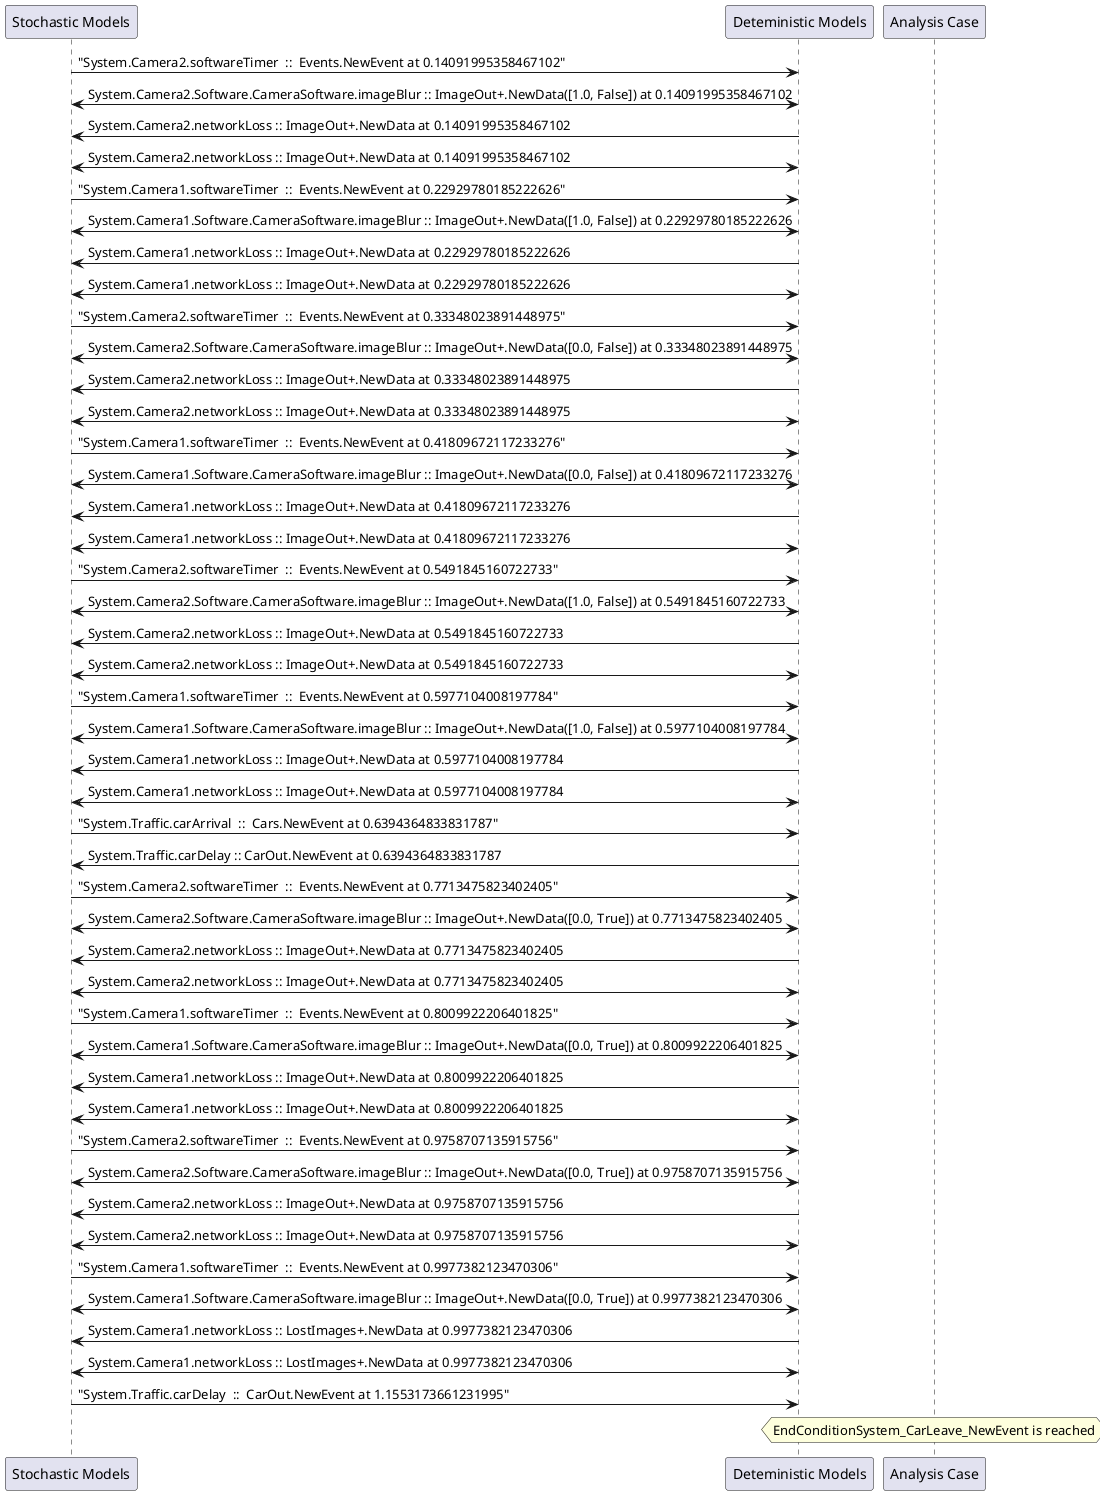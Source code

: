 
	@startuml
	participant "Stochastic Models" as stochmodel
	participant "Deteministic Models" as detmodel
	participant "Analysis Case" as analysis
	{18183_stop} stochmodel -> detmodel : "System.Camera2.softwareTimer  ::  Events.NewEvent at 0.14091995358467102"
detmodel <-> stochmodel : System.Camera2.Software.CameraSoftware.imageBlur :: ImageOut+.NewData([1.0, False]) at 0.14091995358467102
detmodel -> stochmodel : System.Camera2.networkLoss :: ImageOut+.NewData at 0.14091995358467102
detmodel <-> stochmodel : System.Camera2.networkLoss :: ImageOut+.NewData at 0.14091995358467102
{18168_stop} stochmodel -> detmodel : "System.Camera1.softwareTimer  ::  Events.NewEvent at 0.22929780185222626"
detmodel <-> stochmodel : System.Camera1.Software.CameraSoftware.imageBlur :: ImageOut+.NewData([1.0, False]) at 0.22929780185222626
detmodel -> stochmodel : System.Camera1.networkLoss :: ImageOut+.NewData at 0.22929780185222626
detmodel <-> stochmodel : System.Camera1.networkLoss :: ImageOut+.NewData at 0.22929780185222626
{18184_stop} stochmodel -> detmodel : "System.Camera2.softwareTimer  ::  Events.NewEvent at 0.33348023891448975"
detmodel <-> stochmodel : System.Camera2.Software.CameraSoftware.imageBlur :: ImageOut+.NewData([0.0, False]) at 0.33348023891448975
detmodel -> stochmodel : System.Camera2.networkLoss :: ImageOut+.NewData at 0.33348023891448975
detmodel <-> stochmodel : System.Camera2.networkLoss :: ImageOut+.NewData at 0.33348023891448975
{18169_stop} stochmodel -> detmodel : "System.Camera1.softwareTimer  ::  Events.NewEvent at 0.41809672117233276"
detmodel <-> stochmodel : System.Camera1.Software.CameraSoftware.imageBlur :: ImageOut+.NewData([0.0, False]) at 0.41809672117233276
detmodel -> stochmodel : System.Camera1.networkLoss :: ImageOut+.NewData at 0.41809672117233276
detmodel <-> stochmodel : System.Camera1.networkLoss :: ImageOut+.NewData at 0.41809672117233276
{18185_stop} stochmodel -> detmodel : "System.Camera2.softwareTimer  ::  Events.NewEvent at 0.5491845160722733"
detmodel <-> stochmodel : System.Camera2.Software.CameraSoftware.imageBlur :: ImageOut+.NewData([1.0, False]) at 0.5491845160722733
detmodel -> stochmodel : System.Camera2.networkLoss :: ImageOut+.NewData at 0.5491845160722733
detmodel <-> stochmodel : System.Camera2.networkLoss :: ImageOut+.NewData at 0.5491845160722733
{18170_stop} stochmodel -> detmodel : "System.Camera1.softwareTimer  ::  Events.NewEvent at 0.5977104008197784"
detmodel <-> stochmodel : System.Camera1.Software.CameraSoftware.imageBlur :: ImageOut+.NewData([1.0, False]) at 0.5977104008197784
detmodel -> stochmodel : System.Camera1.networkLoss :: ImageOut+.NewData at 0.5977104008197784
detmodel <-> stochmodel : System.Camera1.networkLoss :: ImageOut+.NewData at 0.5977104008197784
{18198_stop} stochmodel -> detmodel : "System.Traffic.carArrival  ::  Cars.NewEvent at 0.6394364833831787"
{18204_start} detmodel -> stochmodel : System.Traffic.carDelay :: CarOut.NewEvent at 0.6394364833831787
{18186_stop} stochmodel -> detmodel : "System.Camera2.softwareTimer  ::  Events.NewEvent at 0.7713475823402405"
detmodel <-> stochmodel : System.Camera2.Software.CameraSoftware.imageBlur :: ImageOut+.NewData([0.0, True]) at 0.7713475823402405
detmodel -> stochmodel : System.Camera2.networkLoss :: ImageOut+.NewData at 0.7713475823402405
detmodel <-> stochmodel : System.Camera2.networkLoss :: ImageOut+.NewData at 0.7713475823402405
{18171_stop} stochmodel -> detmodel : "System.Camera1.softwareTimer  ::  Events.NewEvent at 0.8009922206401825"
detmodel <-> stochmodel : System.Camera1.Software.CameraSoftware.imageBlur :: ImageOut+.NewData([0.0, True]) at 0.8009922206401825
detmodel -> stochmodel : System.Camera1.networkLoss :: ImageOut+.NewData at 0.8009922206401825
detmodel <-> stochmodel : System.Camera1.networkLoss :: ImageOut+.NewData at 0.8009922206401825
{18187_stop} stochmodel -> detmodel : "System.Camera2.softwareTimer  ::  Events.NewEvent at 0.9758707135915756"
detmodel <-> stochmodel : System.Camera2.Software.CameraSoftware.imageBlur :: ImageOut+.NewData([0.0, True]) at 0.9758707135915756
detmodel -> stochmodel : System.Camera2.networkLoss :: ImageOut+.NewData at 0.9758707135915756
detmodel <-> stochmodel : System.Camera2.networkLoss :: ImageOut+.NewData at 0.9758707135915756
{18172_stop} stochmodel -> detmodel : "System.Camera1.softwareTimer  ::  Events.NewEvent at 0.9977382123470306"
detmodel <-> stochmodel : System.Camera1.Software.CameraSoftware.imageBlur :: ImageOut+.NewData([0.0, True]) at 0.9977382123470306
detmodel -> stochmodel : System.Camera1.networkLoss :: LostImages+.NewData at 0.9977382123470306
detmodel <-> stochmodel : System.Camera1.networkLoss :: LostImages+.NewData at 0.9977382123470306
{18204_stop} stochmodel -> detmodel : "System.Traffic.carDelay  ::  CarOut.NewEvent at 1.1553173661231995"
{18204_start} <-> {18204_stop} : delay
hnote over analysis 
EndConditionSystem_CarLeave_NewEvent is reached
endnote
@enduml